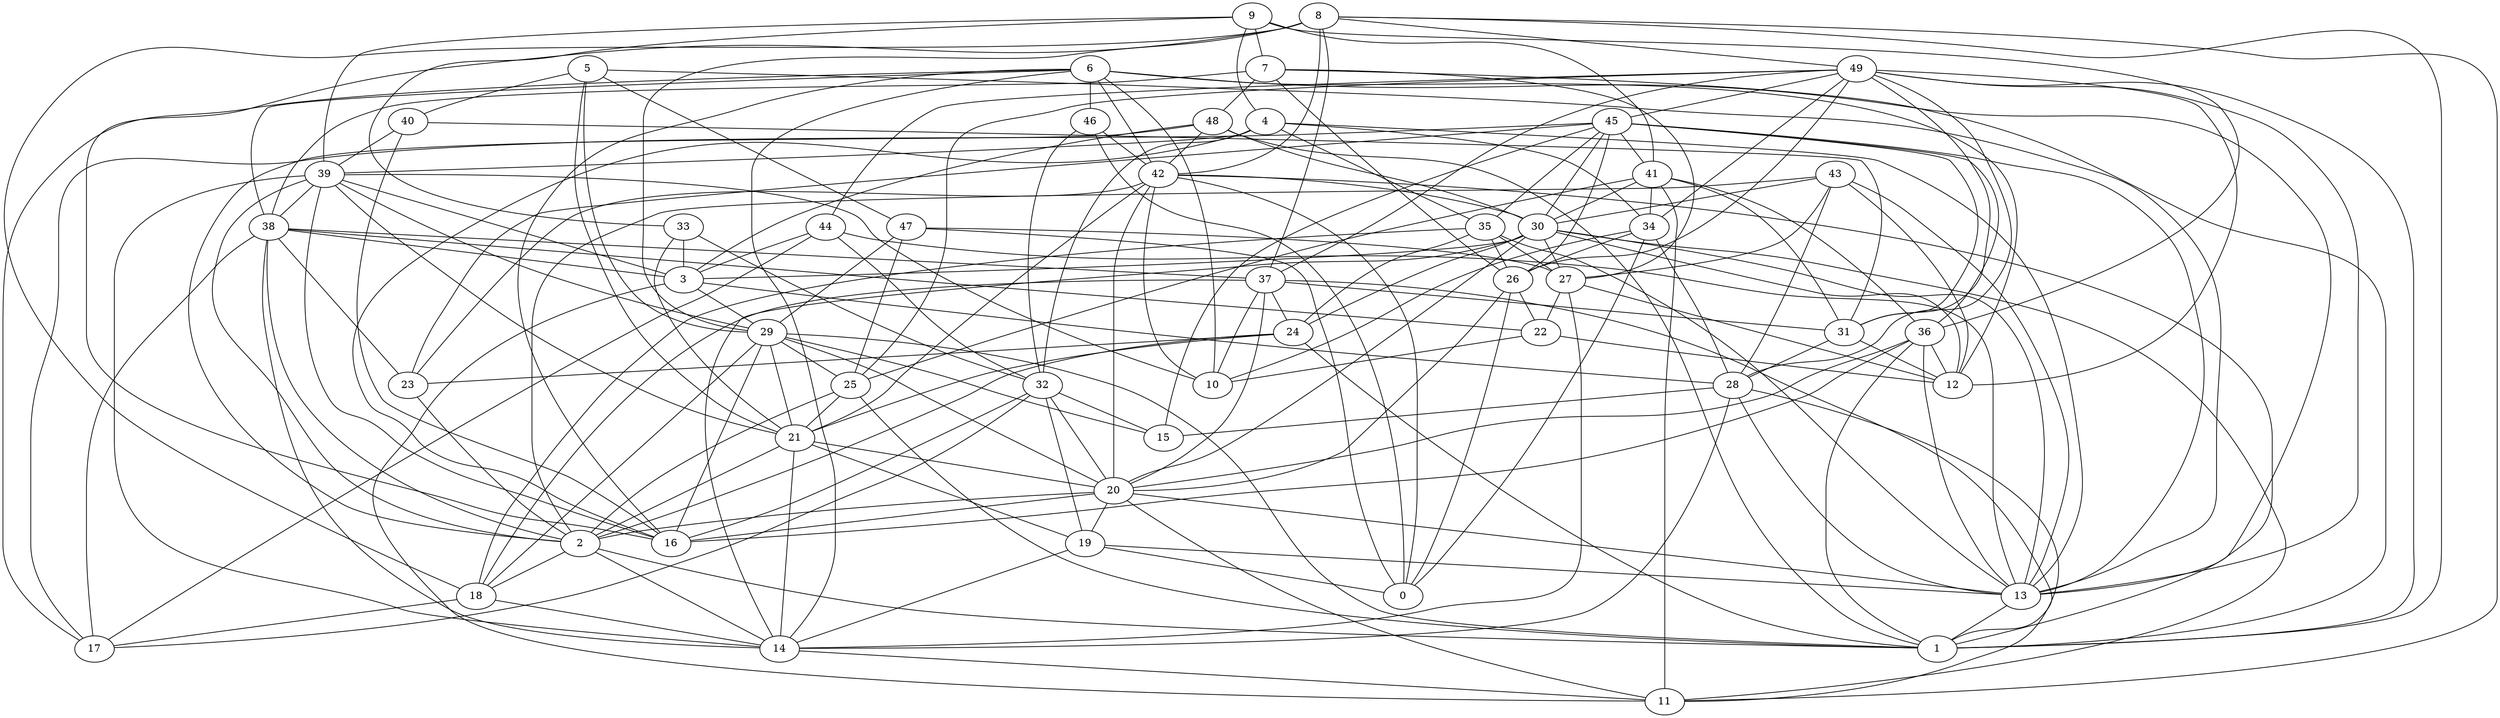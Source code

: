 digraph GG_graph {

subgraph G_graph {
edge [color = black]
"43" -> "13" [dir = none]
"9" -> "7" [dir = none]
"9" -> "33" [dir = none]
"8" -> "29" [dir = none]
"37" -> "18" [dir = none]
"37" -> "1" [dir = none]
"47" -> "0" [dir = none]
"19" -> "14" [dir = none]
"28" -> "13" [dir = none]
"41" -> "34" [dir = none]
"46" -> "32" [dir = none]
"33" -> "21" [dir = none]
"5" -> "40" [dir = none]
"5" -> "29" [dir = none]
"5" -> "21" [dir = none]
"35" -> "18" [dir = none]
"27" -> "14" [dir = none]
"32" -> "15" [dir = none]
"32" -> "20" [dir = none]
"25" -> "21" [dir = none]
"38" -> "22" [dir = none]
"38" -> "14" [dir = none]
"24" -> "2" [dir = none]
"24" -> "21" [dir = none]
"39" -> "10" [dir = none]
"39" -> "14" [dir = none]
"34" -> "26" [dir = none]
"48" -> "1" [dir = none]
"21" -> "14" [dir = none]
"45" -> "13" [dir = none]
"30" -> "11" [dir = none]
"30" -> "12" [dir = none]
"30" -> "20" [dir = none]
"30" -> "14" [dir = none]
"6" -> "14" [dir = none]
"36" -> "16" [dir = none]
"36" -> "13" [dir = none]
"36" -> "1" [dir = none]
"42" -> "23" [dir = none]
"42" -> "0" [dir = none]
"42" -> "1" [dir = none]
"42" -> "20" [dir = none]
"49" -> "1" [dir = none]
"4" -> "34" [dir = none]
"4" -> "13" [dir = none]
"44" -> "17" [dir = none]
"44" -> "3" [dir = none]
"44" -> "32" [dir = none]
"31" -> "12" [dir = none]
"45" -> "17" [dir = none]
"21" -> "2" [dir = none]
"19" -> "13" [dir = none]
"6" -> "10" [dir = none]
"46" -> "0" [dir = none]
"43" -> "12" [dir = none]
"4" -> "39" [dir = none]
"6" -> "42" [dir = none]
"2" -> "1" [dir = none]
"8" -> "49" [dir = none]
"8" -> "1" [dir = none]
"48" -> "42" [dir = none]
"35" -> "26" [dir = none]
"34" -> "0" [dir = none]
"37" -> "20" [dir = none]
"43" -> "30" [dir = none]
"21" -> "20" [dir = none]
"45" -> "15" [dir = none]
"28" -> "15" [dir = none]
"2" -> "14" [dir = none]
"7" -> "26" [dir = none]
"39" -> "29" [dir = none]
"13" -> "1" [dir = none]
"38" -> "23" [dir = none]
"40" -> "31" [dir = none]
"37" -> "31" [dir = none]
"38" -> "3" [dir = none]
"48" -> "2" [dir = none]
"26" -> "22" [dir = none]
"30" -> "24" [dir = none]
"8" -> "18" [dir = none]
"4" -> "35" [dir = none]
"49" -> "34" [dir = none]
"45" -> "30" [dir = none]
"25" -> "2" [dir = none]
"26" -> "0" [dir = none]
"30" -> "13" [dir = none]
"18" -> "14" [dir = none]
"28" -> "11" [dir = none]
"6" -> "16" [dir = none]
"6" -> "38" [dir = none]
"28" -> "14" [dir = none]
"9" -> "36" [dir = none]
"39" -> "16" [dir = none]
"3" -> "28" [dir = none]
"20" -> "2" [dir = none]
"49" -> "37" [dir = none]
"30" -> "3" [dir = none]
"3" -> "29" [dir = none]
"34" -> "10" [dir = none]
"25" -> "1" [dir = none]
"7" -> "38" [dir = none]
"32" -> "16" [dir = none]
"45" -> "31" [dir = none]
"39" -> "21" [dir = none]
"20" -> "19" [dir = none]
"35" -> "27" [dir = none]
"38" -> "37" [dir = none]
"45" -> "26" [dir = none]
"35" -> "13" [dir = none]
"31" -> "28" [dir = none]
"43" -> "27" [dir = none]
"45" -> "36" [dir = none]
"5" -> "47" [dir = none]
"37" -> "10" [dir = none]
"49" -> "12" [dir = none]
"41" -> "11" [dir = none]
"29" -> "16" [dir = none]
"18" -> "17" [dir = none]
"45" -> "35" [dir = none]
"4" -> "32" [dir = none]
"29" -> "1" [dir = none]
"32" -> "19" [dir = none]
"39" -> "3" [dir = none]
"9" -> "41" [dir = none]
"49" -> "31" [dir = none]
"33" -> "3" [dir = none]
"49" -> "26" [dir = none]
"29" -> "20" [dir = none]
"39" -> "2" [dir = none]
"8" -> "37" [dir = none]
"44" -> "13" [dir = none]
"41" -> "25" [dir = none]
"6" -> "13" [dir = none]
"19" -> "0" [dir = none]
"32" -> "17" [dir = none]
"8" -> "16" [dir = none]
"21" -> "19" [dir = none]
"43" -> "2" [dir = none]
"9" -> "39" [dir = none]
"14" -> "11" [dir = none]
"22" -> "12" [dir = none]
"3" -> "11" [dir = none]
"26" -> "20" [dir = none]
"40" -> "39" [dir = none]
"38" -> "2" [dir = none]
"20" -> "13" [dir = none]
"29" -> "25" [dir = none]
"22" -> "10" [dir = none]
"47" -> "27" [dir = none]
"6" -> "46" [dir = none]
"29" -> "21" [dir = none]
"41" -> "36" [dir = none]
"49" -> "13" [dir = none]
"47" -> "29" [dir = none]
"27" -> "22" [dir = none]
"42" -> "21" [dir = none]
"49" -> "25" [dir = none]
"41" -> "30" [dir = none]
"36" -> "12" [dir = none]
"6" -> "12" [dir = none]
"34" -> "28" [dir = none]
"2" -> "18" [dir = none]
"8" -> "42" [dir = none]
"8" -> "11" [dir = none]
"7" -> "1" [dir = none]
"6" -> "17" [dir = none]
"41" -> "31" [dir = none]
"48" -> "30" [dir = none]
"35" -> "24" [dir = none]
"20" -> "16" [dir = none]
"45" -> "41" [dir = none]
"42" -> "30" [dir = none]
"5" -> "13" [dir = none]
"23" -> "2" [dir = none]
"37" -> "24" [dir = none]
"43" -> "28" [dir = none]
"49" -> "45" [dir = none]
"29" -> "18" [dir = none]
"42" -> "10" [dir = none]
"45" -> "23" [dir = none]
"30" -> "27" [dir = none]
"40" -> "16" [dir = none]
"46" -> "42" [dir = none]
"38" -> "17" [dir = none]
"49" -> "28" [dir = none]
"20" -> "11" [dir = none]
"48" -> "3" [dir = none]
"39" -> "38" [dir = none]
"24" -> "23" [dir = none]
"47" -> "25" [dir = none]
"36" -> "20" [dir = none]
"4" -> "16" [dir = none]
"29" -> "15" [dir = none]
"9" -> "4" [dir = none]
"7" -> "27" [dir = none]
"33" -> "32" [dir = none]
"7" -> "48" [dir = none]
"24" -> "1" [dir = none]
"49" -> "44" [dir = none]
"27" -> "12" [dir = none]
}

}
